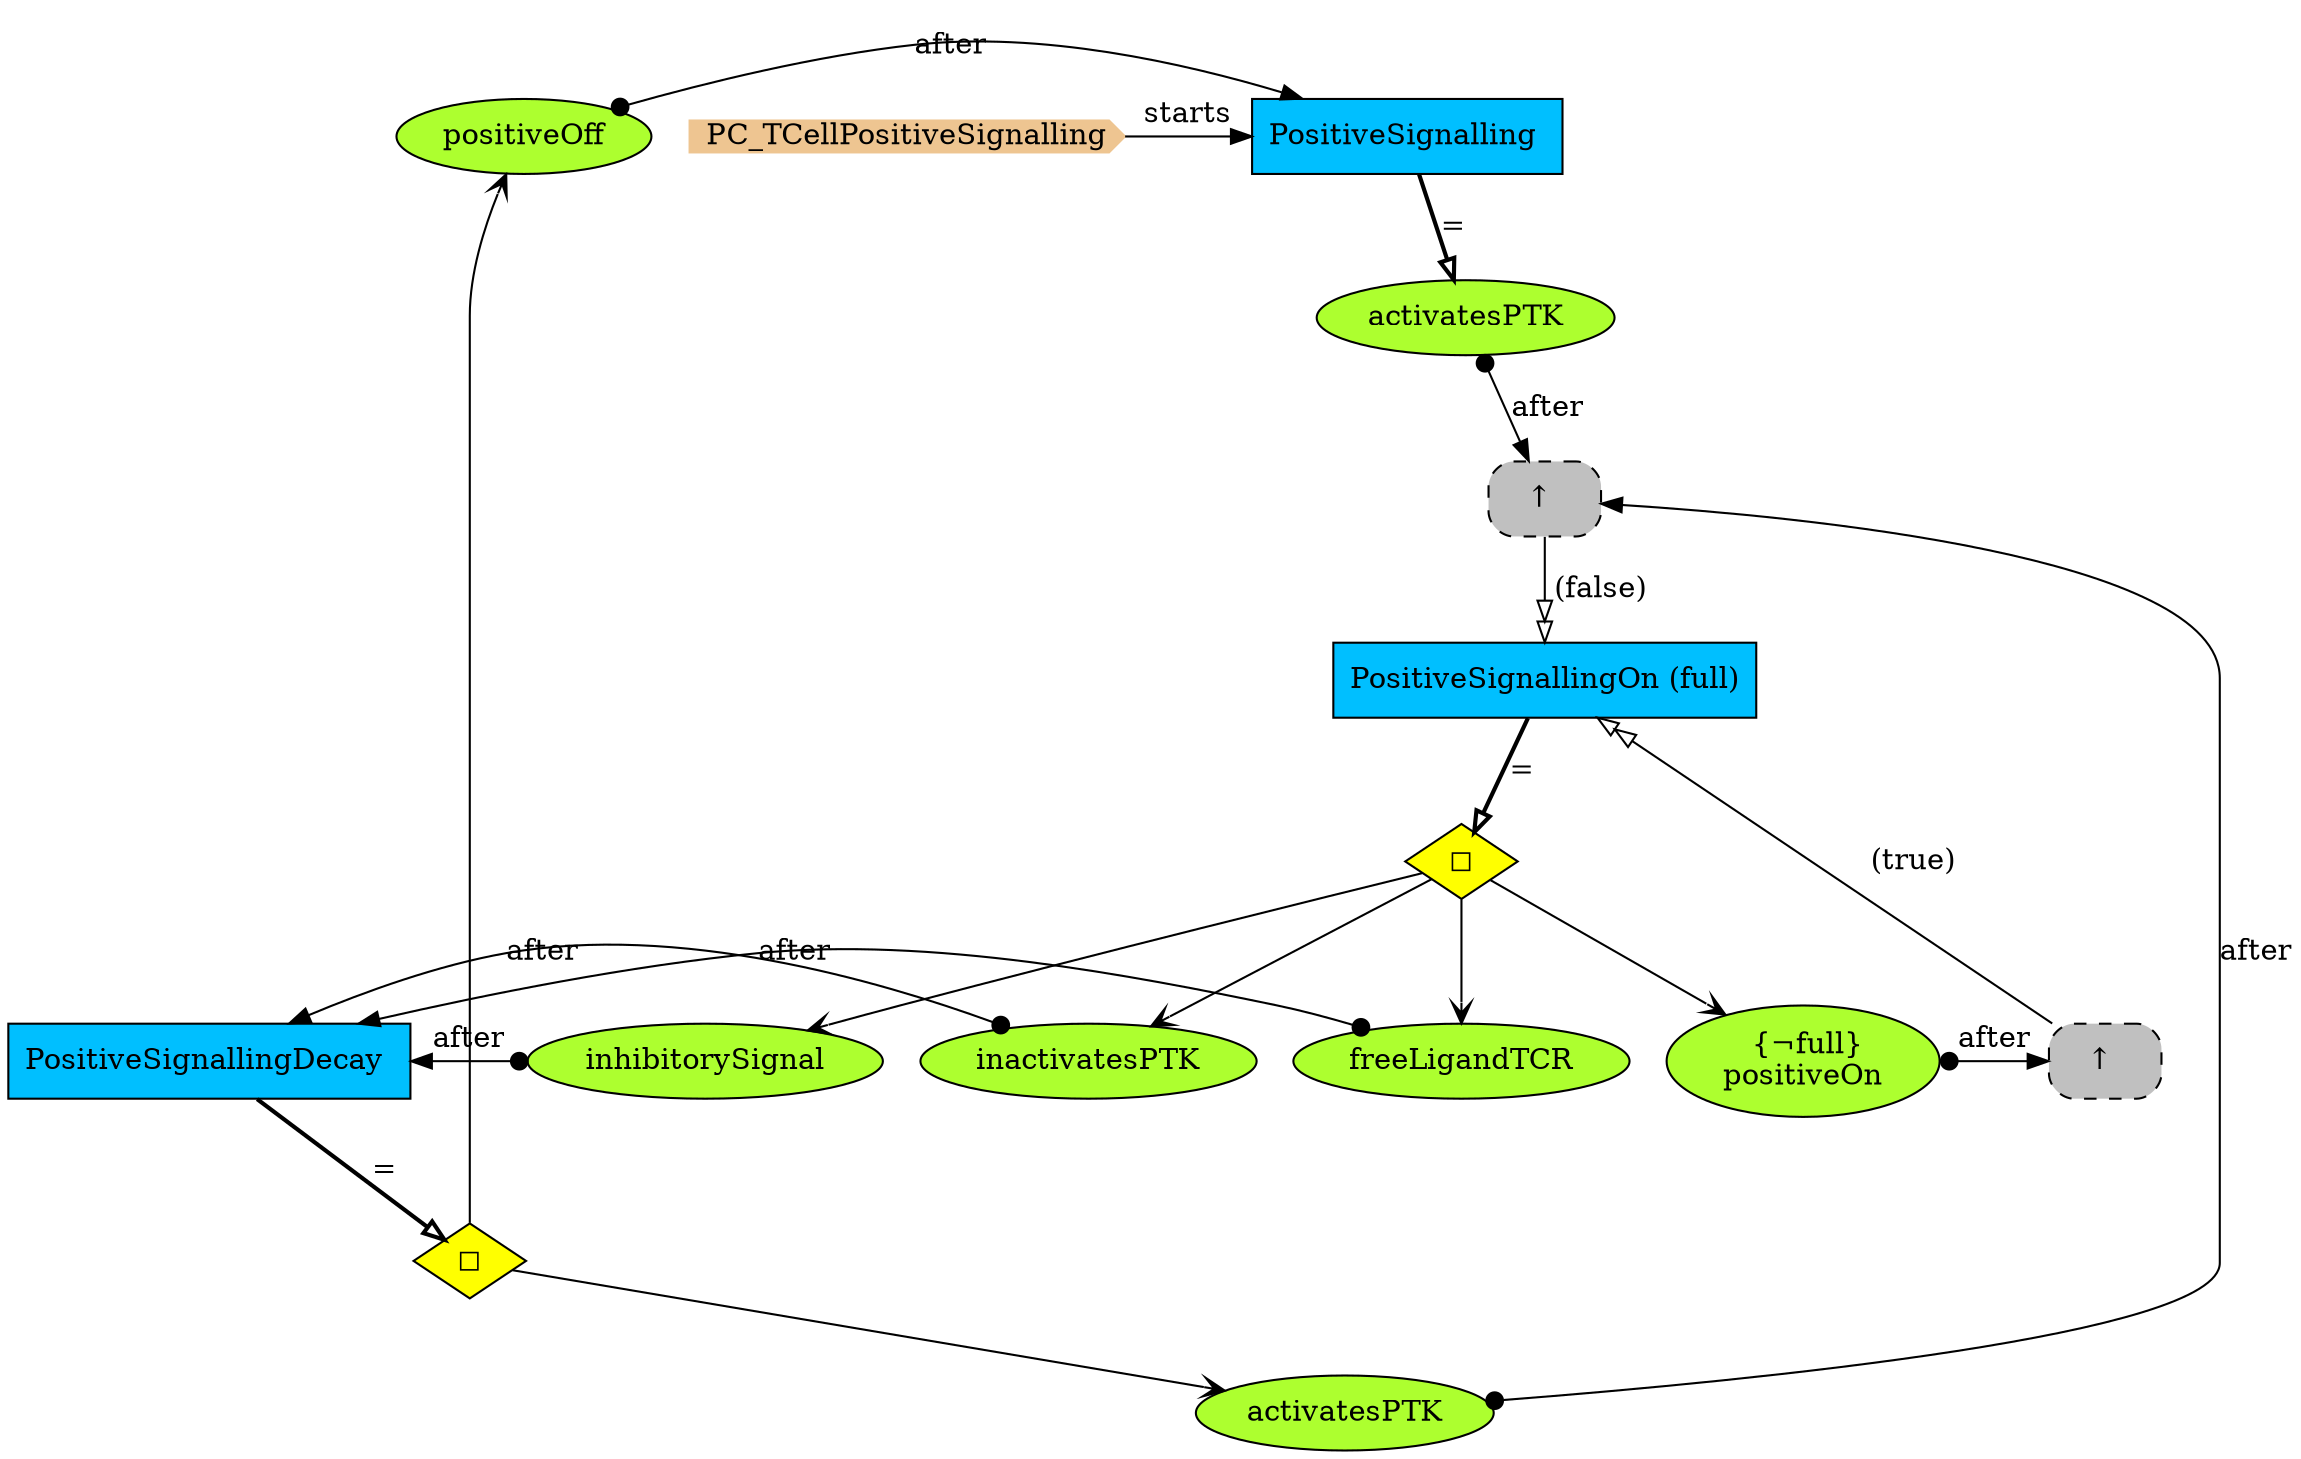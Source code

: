 digraph {

StartN_ [shape = cds,color=burlywood2,style=filled,height=.2,width=.2, label =PC_TCellPositiveSignalling];
activatesPTK [shape=ellipse,fillcolor=greenyellow,style=filled,label="activatesPTK"];
OpPositiveSignallingOn [shape=diamond,fillcolor=yellow,style=filled,label="◻︎"];
positiveOn [shape=ellipse,fillcolor=greenyellow,style=filled,label=" {¬full}
positiveOn"];
freeLigandTCR [shape=ellipse,fillcolor=greenyellow,style=filled,label="freeLigandTCR"];
RefPositiveSignallingOn [shape=rectangle,fillcolor=gray,style="rounded,filled,dashed",label="↑ "];
OpPositiveSignallingDecay [shape=diamond,fillcolor=yellow,style=filled,label="◻︎"];
positiveOff [shape=ellipse,fillcolor=greenyellow,style=filled,label="positiveOff"];
activatesPTK2 [shape=ellipse,fillcolor=greenyellow,style=filled,label="activatesPTK"];
PositiveSignallingDecay [shape=box,fillcolor=deepskyblue,style = filled,label="PositiveSignallingDecay "];
RefPositiveSignallingOn2 [shape=rectangle,fillcolor=gray,style="rounded,filled,dashed",label="↑ "];
inhibitorySignal [shape=ellipse,fillcolor=greenyellow,style=filled,label="inhibitorySignal"];
inactivatesPTK [shape=ellipse,fillcolor=greenyellow,style=filled,label="inactivatesPTK"];
PositiveSignallingOn [shape=box,fillcolor=deepskyblue,style = filled,label="PositiveSignallingOn (full)"];
PositiveSignalling [shape=box,fillcolor=deepskyblue,style = filled,label="PositiveSignalling "];

{rank=same;PositiveSignallingDecay,inhibitorySignal}
{rank=same;PositiveSignallingDecay,inactivatesPTK}
{rank=same;RefPositiveSignallingOn2,positiveOn}
{rank=same;PositiveSignallingDecay,freeLigandTCR}
{rank=same;PositiveSignalling,positiveOff}
{rank=same;PositiveSignalling,StartN_}

activatesPTK2->RefPositiveSignallingOn[arrowtail=dot,dir=both,label="after"];
inhibitorySignal->PositiveSignallingDecay[arrowtail=dot,dir=both,label="after"];
inactivatesPTK->PositiveSignallingDecay[arrowtail=dot,dir=both,label="after"];
OpPositiveSignallingDecay->positiveOff[arrowhead="open"];
RefPositiveSignallingOn2->PositiveSignallingOn[arrowhead="normalnormal",fillcolor=white,label=" (true)"];
RefPositiveSignallingOn->PositiveSignallingOn[arrowhead="normalnormal",fillcolor=white,label=" (false)"];
OpPositiveSignallingOn->freeLigandTCR[arrowhead="open"];
OpPositiveSignallingOn->positiveOn[arrowhead="open"];
OpPositiveSignallingOn->inactivatesPTK[arrowhead="open"];
OpPositiveSignallingOn->inhibitorySignal[arrowhead="open"];
activatesPTK->RefPositiveSignallingOn[arrowtail=dot,dir=both,label="after"];
positiveOn->RefPositiveSignallingOn2[arrowtail=dot,dir=both,label="after"];
OpPositiveSignallingDecay->activatesPTK2[arrowhead="open"];
freeLigandTCR->PositiveSignallingDecay[arrowtail=dot,dir=both,label="after"];
positiveOff->PositiveSignalling[arrowtail=dot,dir=both,label="after"];
PositiveSignallingDecay->OpPositiveSignallingDecay[arrowhead="onormal",penwidth=2,label="="];
PositiveSignallingOn->OpPositiveSignallingOn[arrowhead="onormal",penwidth=2,label="="];
PositiveSignalling->activatesPTK[arrowhead="onormal",penwidth=2,label="="];
StartN_->PositiveSignalling[label="starts"];
}